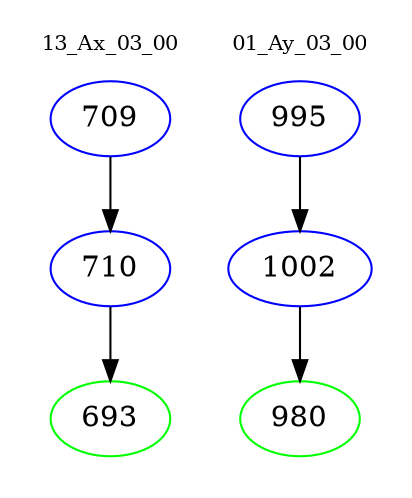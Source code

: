 digraph{
subgraph cluster_0 {
color = white
label = "13_Ax_03_00";
fontsize=10;
T0_709 [label="709", color="blue"]
T0_709 -> T0_710 [color="black"]
T0_710 [label="710", color="blue"]
T0_710 -> T0_693 [color="black"]
T0_693 [label="693", color="green"]
}
subgraph cluster_1 {
color = white
label = "01_Ay_03_00";
fontsize=10;
T1_995 [label="995", color="blue"]
T1_995 -> T1_1002 [color="black"]
T1_1002 [label="1002", color="blue"]
T1_1002 -> T1_980 [color="black"]
T1_980 [label="980", color="green"]
}
}
